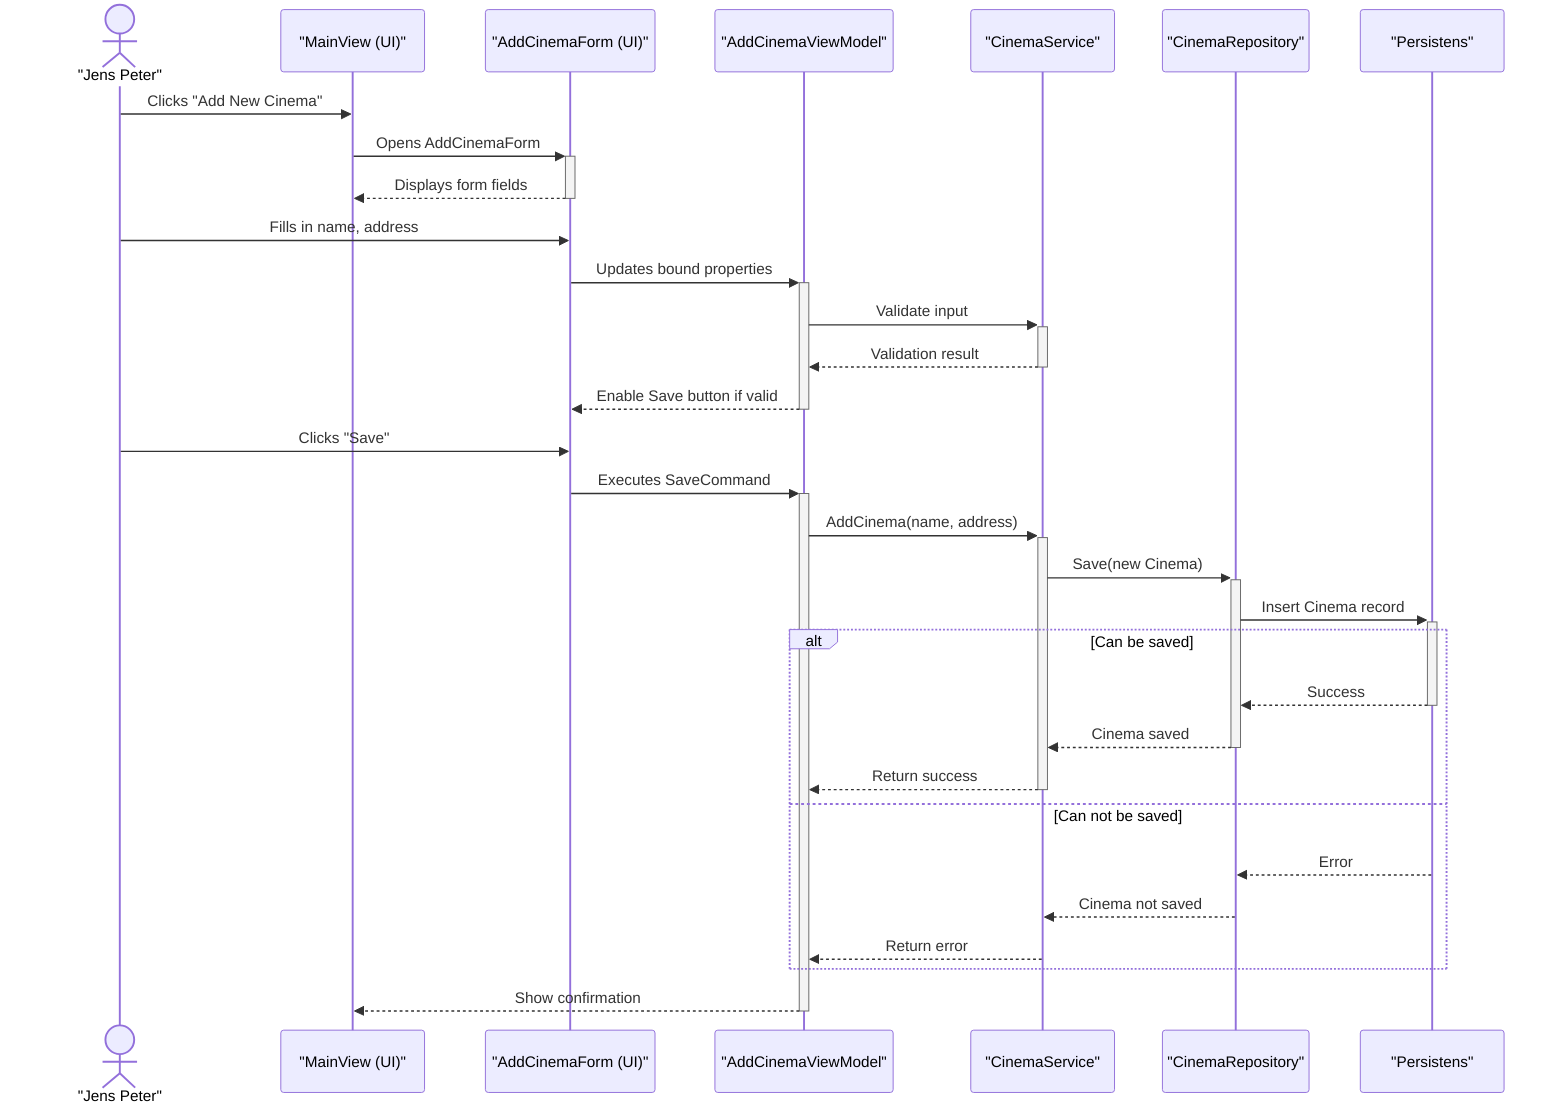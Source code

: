 ﻿sequenceDiagram
    actor JensPeter as "Jens Peter"
    participant UI as "MainView (UI)"
    participant Form as "AddCinemaForm (UI)"
    participant VM as "AddCinemaViewModel"
    participant Service as "CinemaService"
    participant Repo as "CinemaRepository"
    participant DB as "Persistens"

    JensPeter->>UI: Clicks "Add New Cinema"
    UI->>+Form: Opens AddCinemaForm
    Form-->>-UI: Displays form fields

    JensPeter->>Form: Fills in name, address
    Form->>+VM: Updates bound properties

    VM->>+Service: Validate input
    Service-->>-VM: Validation result
    VM-->>-Form: Enable Save button if valid

    JensPeter->>Form: Clicks "Save"
    Form->>+VM: Executes SaveCommand

    VM->>+Service: AddCinema(name, address)
    Service->>+Repo: Save(new Cinema)
    Repo->>+DB: Insert Cinema record
    alt Can be saved
    DB-->>-Repo: Success
    Repo-->>-Service: Cinema saved
    Service-->>-VM: Return success
    else Can not be saved
    DB-->>Repo: Error
    Repo-->>Service: Cinema not saved
    Service-->>VM: Return error
    end
    VM-->>-UI: Show confirmation